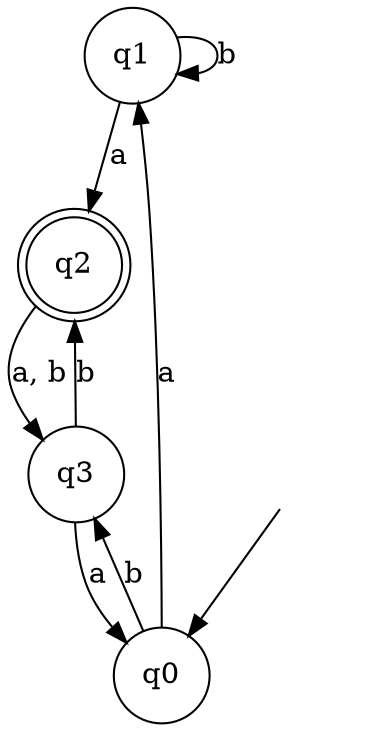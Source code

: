 digraph Automaton {

q1 [shape = circle];

q2 [shape = doublecircle];

q3 [shape = circle];

_nil [style = invis];

q0 [shape = circle];

q0 -> q3 [label = "b"];

q3 -> q0 [label = "a"];

_nil -> q0;

q3 -> q2 [label = "b"];

q1 -> q1 [label = "b"];

q1 -> q2 [label = "a"];

q2 -> q3 [label = "a, b"];

q0 -> q1 [label = "a"];

}
